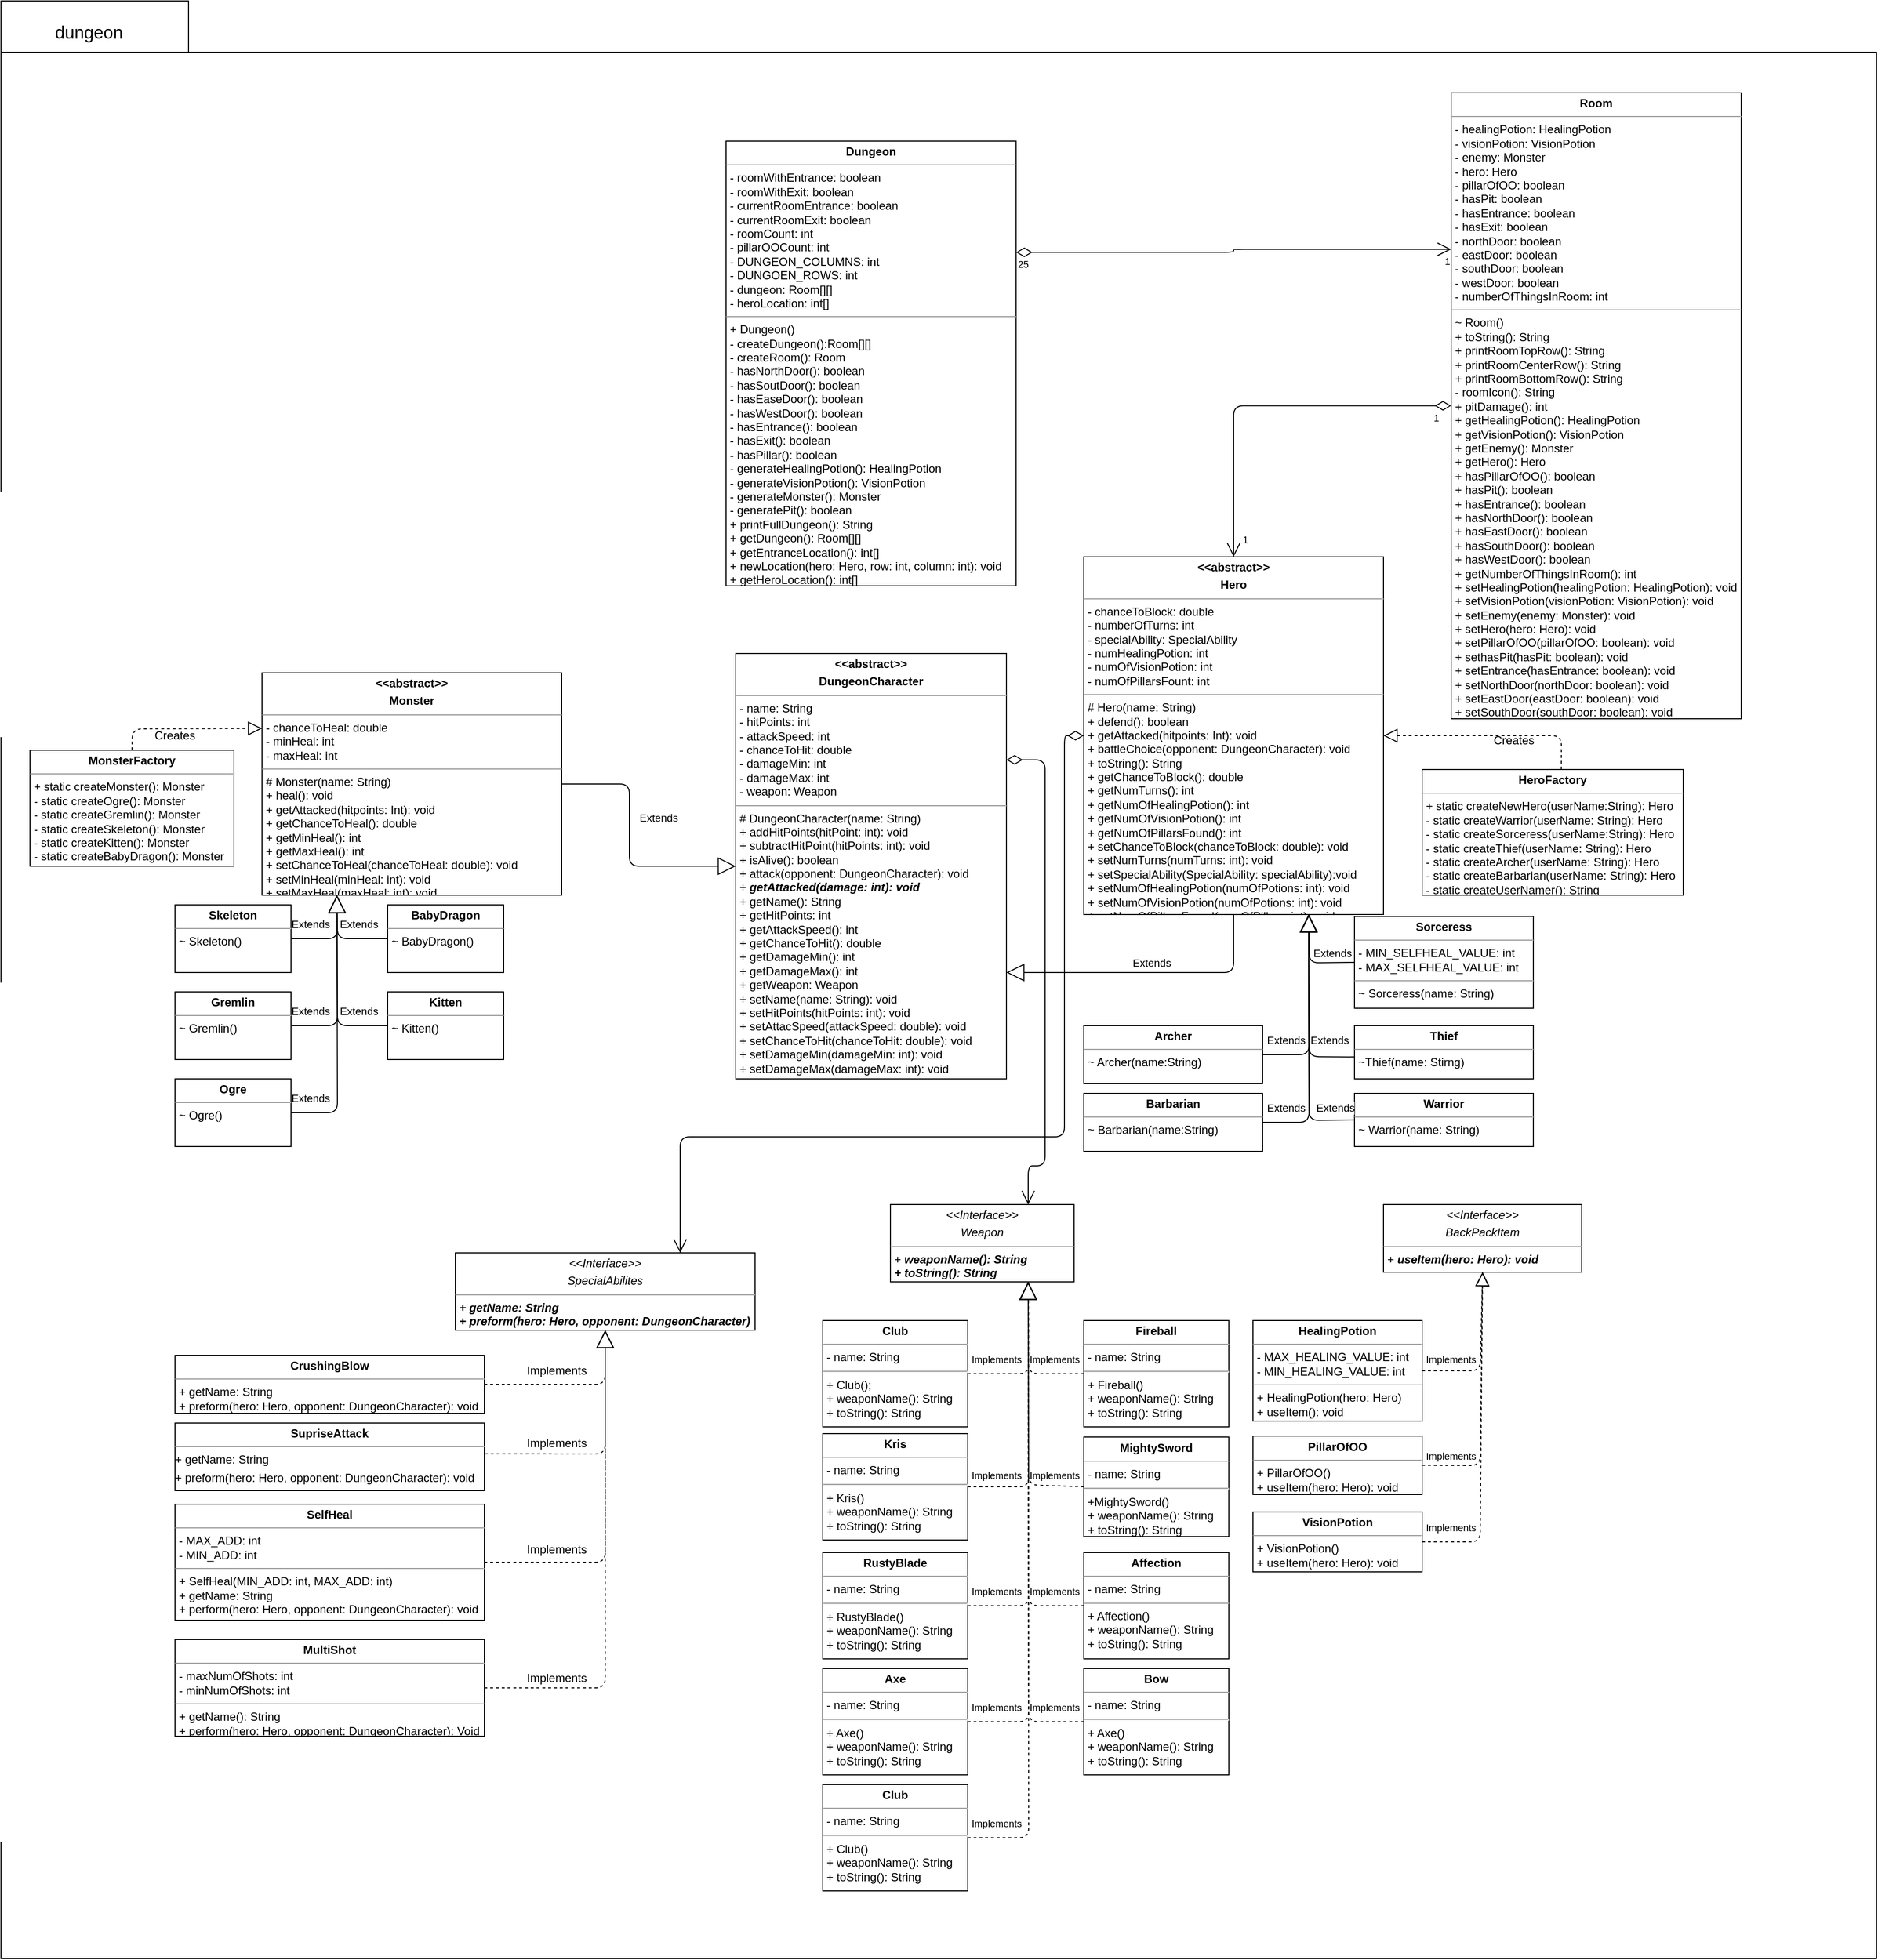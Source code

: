 <mxfile version="13.0.3" type="device"><diagram id="IAG4AaAyW2s66A7S8sgW" name="Page-1"><mxGraphModel dx="3467" dy="3072" grid="1" gridSize="10" guides="1" tooltips="1" connect="1" arrows="1" fold="1" page="1" pageScale="1" pageWidth="1100" pageHeight="850" math="0" shadow="0"><root><mxCell id="0"/><mxCell id="1" parent="0"/><mxCell id="cUSH49qgp5-pCUGkk3Wh-3" value="" style="shape=folder;fontStyle=1;spacingTop=10;tabWidth=187;tabHeight=53;tabPosition=left;html=1;" parent="1" vertex="1"><mxGeometry x="-410" y="-665" width="1940" height="2025" as="geometry"/></mxCell><mxCell id="PIc8OaG-9r2EX1-r20yB-1" value="&lt;p style=&quot;margin: 0px ; margin-top: 4px ; text-align: center&quot;&gt;&lt;b&gt;MonsterFactory&lt;br&gt;&lt;/b&gt;&lt;/p&gt;&lt;hr size=&quot;1&quot;&gt;&lt;p style=&quot;margin: 0px ; margin-left: 4px&quot;&gt;+ static createMonster(): Monster&lt;/p&gt;&lt;p style=&quot;margin: 0px ; margin-left: 4px&quot;&gt;- static createOgre(): Monster&lt;/p&gt;&lt;p style=&quot;margin: 0px ; margin-left: 4px&quot;&gt;- static createGremlin(): Monster&lt;/p&gt;&lt;p style=&quot;margin: 0px ; margin-left: 4px&quot;&gt;- static createSkeleton(): Monster&lt;/p&gt;&lt;p style=&quot;margin: 0px ; margin-left: 4px&quot;&gt;- static createKitten(): Monster&lt;/p&gt;&lt;p style=&quot;margin: 0px ; margin-left: 4px&quot;&gt;- static createBabyDragon(): Monster&lt;/p&gt;" style="verticalAlign=top;align=left;overflow=fill;fontSize=12;fontFamily=Helvetica;html=1;" parent="1" vertex="1"><mxGeometry x="-380" y="110" width="211" height="120" as="geometry"/></mxCell><mxCell id="PIc8OaG-9r2EX1-r20yB-2" value="&lt;p style=&quot;margin: 0px ; margin-top: 4px ; text-align: center&quot;&gt;&lt;b&gt;HeroFactory&lt;br&gt;&lt;/b&gt;&lt;/p&gt;&lt;hr size=&quot;1&quot;&gt;&lt;p style=&quot;margin: 0px ; margin-left: 4px&quot;&gt;+ static createNewHero(userName:String): Hero&lt;/p&gt;&lt;p style=&quot;margin: 0px ; margin-left: 4px&quot;&gt;- static createWarrior(userName: String): Hero&lt;/p&gt;&lt;p style=&quot;margin: 0px ; margin-left: 4px&quot;&gt;- static createSorceress(userName:String): Hero&lt;/p&gt;&lt;p style=&quot;margin: 0px ; margin-left: 4px&quot;&gt;- static createThief(userName: String): Hero&lt;/p&gt;&lt;p style=&quot;margin: 0px ; margin-left: 4px&quot;&gt;- static createArcher(userName: String): Hero&lt;/p&gt;&lt;p style=&quot;margin: 0px ; margin-left: 4px&quot;&gt;- static createBarbarian(userName: String): Hero&lt;/p&gt;&lt;p style=&quot;margin: 0px ; margin-left: 4px&quot;&gt;- static createUserNamer(): String&lt;/p&gt;" style="verticalAlign=top;align=left;overflow=fill;fontSize=12;fontFamily=Helvetica;html=1;" parent="1" vertex="1"><mxGeometry x="1060" y="130" width="270" height="130" as="geometry"/></mxCell><mxCell id="PIc8OaG-9r2EX1-r20yB-3" value="&lt;p style=&quot;margin: 4px 0px 0px ; text-align: center&quot;&gt;&lt;b&gt;&amp;lt;&amp;lt;abstract&amp;gt;&amp;gt;&lt;/b&gt;&lt;/p&gt;&lt;p style=&quot;margin: 4px 0px 0px ; text-align: center&quot;&gt;&lt;b&gt;Hero&lt;/b&gt;&lt;/p&gt;&lt;hr size=&quot;1&quot;&gt;&lt;p style=&quot;margin: 0px 0px 0px 4px&quot;&gt;- chanceToBlock: double&lt;/p&gt;&lt;p style=&quot;margin: 0px 0px 0px 4px&quot;&gt;- numberOfTurns: int&lt;/p&gt;&lt;p style=&quot;margin: 0px 0px 0px 4px&quot;&gt;- specialAbility: SpecialAbility&lt;br&gt;&lt;/p&gt;&lt;p style=&quot;margin: 0px 0px 0px 4px&quot;&gt;- numHealingPotion: int&lt;/p&gt;&lt;p style=&quot;margin: 0px 0px 0px 4px&quot;&gt;- numOfVisionPotion: int&lt;/p&gt;&lt;p style=&quot;margin: 0px 0px 0px 4px&quot;&gt;- numOfPillarsFount: int&lt;/p&gt;&lt;hr size=&quot;1&quot;&gt;&lt;p style=&quot;margin: 0px 0px 0px 4px&quot;&gt;# Hero(name: String)&lt;/p&gt;&lt;p style=&quot;margin: 0px 0px 0px 4px&quot;&gt;+ defend(): boolean&lt;/p&gt;&lt;div&gt;&lt;p style=&quot;margin: 0px 0px 0px 4px&quot;&gt;+ getAttacked(hitpoints: Int): void&lt;/p&gt;&lt;div&gt;&lt;p style=&quot;margin: 0px 0px 0px 4px&quot;&gt;+ battleChoice(opponent: DungeonCharacter): void&lt;/p&gt;&lt;p style=&quot;margin: 0px 0px 0px 4px&quot;&gt;&lt;span&gt;+ toString(): String&lt;/span&gt;&lt;/p&gt;&lt;/div&gt;&lt;/div&gt;&lt;p style=&quot;margin: 0px 0px 0px 4px&quot;&gt;&lt;span&gt;+ getChanceToBlock(): double&lt;/span&gt;&lt;br&gt;&lt;/p&gt;&lt;p style=&quot;margin: 0px 0px 0px 4px&quot;&gt;+ getNumTurns(): int&lt;/p&gt;&lt;p style=&quot;margin: 0px 0px 0px 4px&quot;&gt;+ getNumOfHealingPotion(): int&lt;/p&gt;&lt;p style=&quot;margin: 0px 0px 0px 4px&quot;&gt;+ getNumOfVisionPotion(): int&lt;/p&gt;&lt;p style=&quot;margin: 0px 0px 0px 4px&quot;&gt;+ getNumOfPillarsFound(): int&lt;/p&gt;&lt;p style=&quot;margin: 0px 0px 0px 4px&quot;&gt;+ setChanceToBlock(chanceToBlock: double): void&lt;/p&gt;&lt;p style=&quot;margin: 0px 0px 0px 4px&quot;&gt;+ setNumTurns(numTurns: int): void&lt;/p&gt;&lt;p style=&quot;margin: 0px 0px 0px 4px&quot;&gt;&lt;span&gt;+ setSpecialAbility(SpecialAbility: specialAbility):void&lt;/span&gt;&lt;br&gt;&lt;/p&gt;&lt;p style=&quot;margin: 0px 0px 0px 4px&quot;&gt;+ setNumOfHealingPotion(numOfPotions: int): void&lt;/p&gt;&lt;p style=&quot;margin: 0px 0px 0px 4px&quot;&gt;+ setNumOfVisionPotion(numOfPotions: int): void&lt;/p&gt;&lt;p style=&quot;margin: 0px 0px 0px 4px&quot;&gt;+ setNumOfPillarsFound(numOfPillars: int): void&lt;/p&gt;" style="verticalAlign=top;align=left;overflow=fill;fontSize=12;fontFamily=Helvetica;html=1;" parent="1" vertex="1"><mxGeometry x="710" y="-90" width="310" height="370" as="geometry"/></mxCell><mxCell id="PIc8OaG-9r2EX1-r20yB-4" value="&lt;p style=&quot;margin: 4px 0px 0px ; text-align: center&quot;&gt;&lt;b&gt;&amp;lt;&amp;lt;abstract&amp;gt;&amp;gt;&lt;/b&gt;&lt;/p&gt;&lt;p style=&quot;margin: 4px 0px 0px ; text-align: center&quot;&gt;&lt;b&gt;Monster&lt;/b&gt;&lt;/p&gt;&lt;hr size=&quot;1&quot;&gt;&lt;p style=&quot;margin: 0px 0px 0px 4px&quot;&gt;- chanceToHeal: double&lt;/p&gt;&lt;p style=&quot;margin: 0px 0px 0px 4px&quot;&gt;- minHeal: int&lt;/p&gt;&lt;p style=&quot;margin: 0px 0px 0px 4px&quot;&gt;- maxHeal: int&lt;/p&gt;&lt;hr size=&quot;1&quot;&gt;&lt;p style=&quot;margin: 0px 0px 0px 4px&quot;&gt;# Monster(name: String)&lt;/p&gt;&lt;p style=&quot;margin: 0px 0px 0px 4px&quot;&gt;+ heal(): void&lt;/p&gt;&lt;p style=&quot;margin: 0px 0px 0px 4px&quot;&gt;+ getAttacked(hitpoints: Int): void&lt;br&gt;&lt;/p&gt;&lt;p style=&quot;margin: 0px 0px 0px 4px&quot;&gt;&lt;span&gt;+ getChanceToHeal(): double&lt;/span&gt;&lt;br&gt;&lt;/p&gt;&lt;p style=&quot;margin: 0px 0px 0px 4px&quot;&gt;+ getMinHeal(): int&lt;/p&gt;&lt;p style=&quot;margin: 0px 0px 0px 4px&quot;&gt;+ getMaxHeal(): int&lt;/p&gt;&lt;p style=&quot;margin: 0px 0px 0px 4px&quot;&gt;+ setChanceToHeal(chanceToHeal: double): void&lt;/p&gt;&lt;p style=&quot;margin: 0px 0px 0px 4px&quot;&gt;+ setMinHeal(minHeal: int): void&lt;/p&gt;&lt;p style=&quot;margin: 0px 0px 0px 4px&quot;&gt;+ setMaxHeal(maxHeal: int): void&lt;/p&gt;&lt;p style=&quot;margin: 0px 0px 0px 4px&quot;&gt;&lt;br&gt;&lt;/p&gt;" style="verticalAlign=top;align=left;overflow=fill;fontSize=12;fontFamily=Helvetica;html=1;" parent="1" vertex="1"><mxGeometry x="-140" y="30" width="310" height="230" as="geometry"/></mxCell><mxCell id="PIc8OaG-9r2EX1-r20yB-6" value="" style="endArrow=block;dashed=1;endFill=0;endSize=12;html=1;exitX=0.533;exitY=0;exitDx=0;exitDy=0;exitPerimeter=0;entryX=1;entryY=0.5;entryDx=0;entryDy=0;" parent="1" source="PIc8OaG-9r2EX1-r20yB-2" edge="1" target="PIc8OaG-9r2EX1-r20yB-3"><mxGeometry width="160" relative="1" as="geometry"><mxPoint x="630" y="245" as="sourcePoint"/><mxPoint x="838" y="250" as="targetPoint"/><Array as="points"><mxPoint x="1204" y="95"/></Array></mxGeometry></mxCell><mxCell id="PIc8OaG-9r2EX1-r20yB-7" value="Creates" style="text;html=1;strokeColor=none;fillColor=none;align=center;verticalAlign=middle;whiteSpace=wrap;rounded=0;" parent="1" vertex="1"><mxGeometry x="-250" y="85" width="40" height="20" as="geometry"/></mxCell><mxCell id="PIc8OaG-9r2EX1-r20yB-8" value="Creates" style="text;html=1;strokeColor=none;fillColor=none;align=center;verticalAlign=middle;whiteSpace=wrap;rounded=0;" parent="1" vertex="1"><mxGeometry x="1135" y="90" width="40" height="20" as="geometry"/></mxCell><mxCell id="PIc8OaG-9r2EX1-r20yB-10" value="&lt;p style=&quot;margin: 0px ; margin-top: 4px ; text-align: center&quot;&gt;&lt;b&gt;&amp;lt;&amp;lt;abstract&amp;gt;&amp;gt;&lt;/b&gt;&lt;/p&gt;&lt;p style=&quot;margin: 0px ; margin-top: 4px ; text-align: center&quot;&gt;&lt;b&gt;DungeonCharacter&lt;/b&gt;&lt;/p&gt;&lt;hr size=&quot;1&quot;&gt;&lt;p style=&quot;margin: 0px ; margin-left: 4px&quot;&gt;- name: String&lt;/p&gt;&lt;p style=&quot;margin: 0px ; margin-left: 4px&quot;&gt;- hitPoints: int&lt;/p&gt;&lt;p style=&quot;margin: 0px ; margin-left: 4px&quot;&gt;- attackSpeed: int&lt;/p&gt;&lt;p style=&quot;margin: 0px ; margin-left: 4px&quot;&gt;- chanceToHit: double&lt;/p&gt;&lt;p style=&quot;margin: 0px ; margin-left: 4px&quot;&gt;- damageMin: int&lt;/p&gt;&lt;p style=&quot;margin: 0px ; margin-left: 4px&quot;&gt;- damageMax: int&lt;/p&gt;&lt;p style=&quot;margin: 0px ; margin-left: 4px&quot;&gt;- weapon: Weapon&lt;/p&gt;&lt;hr size=&quot;1&quot;&gt;&lt;p style=&quot;margin: 0px ; margin-left: 4px&quot;&gt;# DungeonCharacter(name: String)&lt;/p&gt;&lt;p style=&quot;margin: 0px ; margin-left: 4px&quot;&gt;+ addHitPoints(hitPoint: int): void&lt;/p&gt;&lt;p style=&quot;margin: 0px ; margin-left: 4px&quot;&gt;+ subtractHitPoint(hitPoints: int): void&lt;/p&gt;&lt;p style=&quot;margin: 0px ; margin-left: 4px&quot;&gt;+ isAlive(): boolean&lt;/p&gt;&lt;p style=&quot;margin: 0px ; margin-left: 4px&quot;&gt;+ attack(opponent: DungeonCharacter): void&lt;/p&gt;&lt;p style=&quot;margin: 0px ; margin-left: 4px&quot;&gt;+ &lt;b&gt;&lt;i&gt;getAttacked(damage: int): void&lt;/i&gt;&lt;/b&gt;&lt;/p&gt;&lt;p style=&quot;margin: 0px ; margin-left: 4px&quot;&gt;+ getName(): String&lt;/p&gt;&lt;p style=&quot;margin: 0px ; margin-left: 4px&quot;&gt;+ getHitPoints: int&lt;/p&gt;&lt;p style=&quot;margin: 0px ; margin-left: 4px&quot;&gt;+ getAttackSpeed(): int&lt;/p&gt;&lt;p style=&quot;margin: 0px ; margin-left: 4px&quot;&gt;+ getChanceToHit(): double&lt;/p&gt;&lt;p style=&quot;margin: 0px ; margin-left: 4px&quot;&gt;+ getDamageMin(): int&lt;/p&gt;&lt;p style=&quot;margin: 0px ; margin-left: 4px&quot;&gt;+ getDamageMax(): int&lt;/p&gt;&lt;p style=&quot;margin: 0px ; margin-left: 4px&quot;&gt;+ getWeapon: Weapon&lt;/p&gt;&lt;p style=&quot;margin: 0px ; margin-left: 4px&quot;&gt;+ setName(name: String): void&lt;/p&gt;&lt;p style=&quot;margin: 0px ; margin-left: 4px&quot;&gt;+ setHitPoints(hitPoints: int): void&lt;/p&gt;&lt;p style=&quot;margin: 0px ; margin-left: 4px&quot;&gt;+ setAttacSpeed(attackSpeed: double): void&lt;/p&gt;&lt;p style=&quot;margin: 0px ; margin-left: 4px&quot;&gt;+ setChanceToHit(chanceToHit: double): void&lt;/p&gt;&lt;p style=&quot;margin: 0px ; margin-left: 4px&quot;&gt;+ setDamageMin(damageMin: int): void&lt;/p&gt;&lt;p style=&quot;margin: 0px ; margin-left: 4px&quot;&gt;+ setDamageMax(damageMax: int): void&lt;/p&gt;&lt;p style=&quot;margin: 0px ; margin-left: 4px&quot;&gt;+ setWeapon(weapon: Weapon): void&lt;/p&gt;&lt;p style=&quot;margin: 0px ; margin-left: 4px&quot;&gt;+ getAttacked(hitpoints: Int): abstract&lt;br&gt;&lt;/p&gt;" style="verticalAlign=top;align=left;overflow=fill;fontSize=12;fontFamily=Helvetica;html=1;" parent="1" vertex="1"><mxGeometry x="350" y="10" width="280" height="440" as="geometry"/></mxCell><mxCell id="PIc8OaG-9r2EX1-r20yB-11" value="" style="endArrow=block;dashed=1;endFill=0;endSize=12;html=1;entryX=0;entryY=0.25;entryDx=0;entryDy=0;exitX=0.5;exitY=0;exitDx=0;exitDy=0;" parent="1" target="PIc8OaG-9r2EX1-r20yB-4" edge="1" source="PIc8OaG-9r2EX1-r20yB-1"><mxGeometry width="160" relative="1" as="geometry"><mxPoint x="120" y="520" as="sourcePoint"/><mxPoint x="37.5" y="250" as="targetPoint"/><Array as="points"><mxPoint x="-274" y="88"/></Array></mxGeometry></mxCell><mxCell id="PIc8OaG-9r2EX1-r20yB-13" value="Extends" style="endArrow=block;endSize=16;endFill=0;html=1;entryX=0;entryY=0.5;entryDx=0;entryDy=0;exitX=1;exitY=0.5;exitDx=0;exitDy=0;" parent="1" source="PIc8OaG-9r2EX1-r20yB-4" target="PIc8OaG-9r2EX1-r20yB-10" edge="1"><mxGeometry x="-0.207" y="30" width="160" relative="1" as="geometry"><mxPoint x="-140" y="400" as="sourcePoint"/><mxPoint x="200" y="340" as="targetPoint"/><Array as="points"><mxPoint x="240" y="145"/><mxPoint x="240" y="180"/><mxPoint x="240" y="230"/></Array><mxPoint as="offset"/></mxGeometry></mxCell><mxCell id="PIc8OaG-9r2EX1-r20yB-14" value="Extends" style="endArrow=block;endSize=16;endFill=0;html=1;entryX=1;entryY=0.75;entryDx=0;entryDy=0;exitX=0.5;exitY=1;exitDx=0;exitDy=0;" parent="1" source="PIc8OaG-9r2EX1-r20yB-3" target="PIc8OaG-9r2EX1-r20yB-10" edge="1"><mxGeometry x="-0.017" y="-10" width="160" relative="1" as="geometry"><mxPoint x="865" y="285" as="sourcePoint"/><mxPoint x="695" y="305" as="targetPoint"/><Array as="points"><mxPoint x="865" y="340"/></Array><mxPoint as="offset"/></mxGeometry></mxCell><mxCell id="PIc8OaG-9r2EX1-r20yB-15" value="&lt;p style=&quot;margin: 0px ; margin-top: 4px ; text-align: center&quot;&gt;&lt;b&gt;Sorceress&lt;/b&gt;&lt;/p&gt;&lt;hr size=&quot;1&quot;&gt;&lt;p style=&quot;margin: 0px ; margin-left: 4px&quot;&gt;- MIN_SELFHEAL_VALUE: int&lt;/p&gt;&lt;p style=&quot;margin: 0px ; margin-left: 4px&quot;&gt;- MAX_SELFHEAL_VALUE: int&lt;/p&gt;&lt;hr size=&quot;1&quot;&gt;&lt;p style=&quot;margin: 0px ; margin-left: 4px&quot;&gt;~ Sorceress(name: String)&lt;/p&gt;&lt;p style=&quot;margin: 0px ; margin-left: 4px&quot;&gt;&lt;br&gt;&lt;/p&gt;" style="verticalAlign=top;align=left;overflow=fill;fontSize=12;fontFamily=Helvetica;html=1;" parent="1" vertex="1"><mxGeometry x="990" y="282" width="185" height="95" as="geometry"/></mxCell><mxCell id="PIc8OaG-9r2EX1-r20yB-16" value="&lt;p style=&quot;margin: 0px ; margin-top: 4px ; text-align: center&quot;&gt;&lt;b&gt;Warrior&lt;/b&gt;&lt;/p&gt;&lt;hr size=&quot;1&quot;&gt;&lt;p style=&quot;margin: 0px ; margin-left: 4px&quot;&gt;~ Warrior(name: String)&lt;/p&gt;" style="verticalAlign=top;align=left;overflow=fill;fontSize=12;fontFamily=Helvetica;html=1;" parent="1" vertex="1"><mxGeometry x="990" y="465" width="185" height="55" as="geometry"/></mxCell><mxCell id="PIc8OaG-9r2EX1-r20yB-17" value="&lt;p style=&quot;margin: 0px ; margin-top: 4px ; text-align: center&quot;&gt;&lt;b&gt;Thief&lt;br&gt;&lt;/b&gt;&lt;/p&gt;&lt;hr size=&quot;1&quot;&gt;&lt;p style=&quot;margin: 0px ; margin-left: 4px&quot;&gt;~Thief(name: Stirng)&lt;/p&gt;&lt;p style=&quot;margin: 0px ; margin-left: 4px&quot;&gt;&lt;br&gt;&lt;/p&gt;" style="verticalAlign=top;align=left;overflow=fill;fontSize=12;fontFamily=Helvetica;html=1;" parent="1" vertex="1"><mxGeometry x="990" y="395" width="185" height="55" as="geometry"/></mxCell><mxCell id="PIc8OaG-9r2EX1-r20yB-18" value="Extends" style="endArrow=block;endSize=16;endFill=0;html=1;entryX=0.75;entryY=1;entryDx=0;entryDy=0;exitX=0;exitY=0.5;exitDx=0;exitDy=0;" parent="1" source="PIc8OaG-9r2EX1-r20yB-16" target="PIc8OaG-9r2EX1-r20yB-3" edge="1"><mxGeometry x="-0.847" y="-13" width="160" relative="1" as="geometry"><mxPoint x="948" y="595" as="sourcePoint"/><mxPoint x="915" y="365" as="targetPoint"/><Array as="points"><mxPoint x="943" y="493"/></Array><mxPoint as="offset"/></mxGeometry></mxCell><mxCell id="PIc8OaG-9r2EX1-r20yB-19" value="Extends" style="endArrow=block;endSize=16;endFill=0;html=1;exitX=0.003;exitY=0.588;exitDx=0;exitDy=0;exitPerimeter=0;entryX=0.75;entryY=1;entryDx=0;entryDy=0;" parent="1" source="PIc8OaG-9r2EX1-r20yB-17" target="PIc8OaG-9r2EX1-r20yB-3" edge="1"><mxGeometry x="-0.721" y="-17" width="160" relative="1" as="geometry"><mxPoint x="912.5" y="620" as="sourcePoint"/><mxPoint x="945" y="195" as="targetPoint"/><Array as="points"><mxPoint x="943" y="427"/></Array><mxPoint as="offset"/></mxGeometry></mxCell><mxCell id="PIc8OaG-9r2EX1-r20yB-20" value="Extends" style="endArrow=block;endSize=16;endFill=0;html=1;exitX=0;exitY=0.5;exitDx=0;exitDy=0;" parent="1" source="PIc8OaG-9r2EX1-r20yB-15" edge="1"><mxGeometry x="-0.529" y="-10" width="160" relative="1" as="geometry"><mxPoint x="995" y="610" as="sourcePoint"/><mxPoint x="943" y="280" as="targetPoint"/><Array as="points"><mxPoint x="943" y="330"/></Array><mxPoint as="offset"/></mxGeometry></mxCell><mxCell id="PIc8OaG-9r2EX1-r20yB-21" value="&lt;p style=&quot;margin: 0px ; margin-top: 4px ; text-align: center&quot;&gt;&lt;b&gt;Ogre&lt;/b&gt;&lt;/p&gt;&lt;hr size=&quot;1&quot;&gt;&lt;p style=&quot;margin: 0px ; margin-left: 4px&quot;&gt;~ Ogre()&lt;/p&gt;" style="verticalAlign=top;align=left;overflow=fill;fontSize=12;fontFamily=Helvetica;html=1;" parent="1" vertex="1"><mxGeometry x="-230" y="450" width="120" height="70" as="geometry"/></mxCell><mxCell id="PIc8OaG-9r2EX1-r20yB-22" value="&lt;p style=&quot;margin: 0px ; margin-top: 4px ; text-align: center&quot;&gt;&lt;b&gt;Gremlin&lt;br&gt;&lt;/b&gt;&lt;/p&gt;&lt;hr size=&quot;1&quot;&gt;&lt;p style=&quot;margin: 0px ; margin-left: 4px&quot;&gt;~ Gremlin()&lt;/p&gt;&lt;p style=&quot;margin: 0px ; margin-left: 4px&quot;&gt;&lt;br&gt;&lt;/p&gt;" style="verticalAlign=top;align=left;overflow=fill;fontSize=12;fontFamily=Helvetica;html=1;" parent="1" vertex="1"><mxGeometry x="-230" y="360" width="120" height="70" as="geometry"/></mxCell><mxCell id="PIc8OaG-9r2EX1-r20yB-23" value="&lt;p style=&quot;margin: 0px ; margin-top: 4px ; text-align: center&quot;&gt;&lt;b&gt;Skeleton&lt;br&gt;&lt;/b&gt;&lt;/p&gt;&lt;hr size=&quot;1&quot;&gt;&lt;p style=&quot;margin: 0px ; margin-left: 4px&quot;&gt;~ Skeleton()&lt;/p&gt;&lt;p style=&quot;margin: 0px ; margin-left: 4px&quot;&gt;&lt;br&gt;&lt;/p&gt;" style="verticalAlign=top;align=left;overflow=fill;fontSize=12;fontFamily=Helvetica;html=1;" parent="1" vertex="1"><mxGeometry x="-230" y="270" width="120" height="70" as="geometry"/></mxCell><mxCell id="PIc8OaG-9r2EX1-r20yB-24" value="Extends" style="endArrow=block;endSize=16;endFill=0;html=1;entryX=0.25;entryY=1;entryDx=0;entryDy=0;exitX=1;exitY=0.5;exitDx=0;exitDy=0;" parent="1" source="PIc8OaG-9r2EX1-r20yB-23" target="PIc8OaG-9r2EX1-r20yB-4" edge="1"><mxGeometry x="0.361" y="28" width="160" relative="1" as="geometry"><mxPoint x="-62" y="340" as="sourcePoint"/><mxPoint x="-20" y="640" as="targetPoint"/><Array as="points"><mxPoint x="-62" y="305"/></Array><mxPoint as="offset"/></mxGeometry></mxCell><mxCell id="PIc8OaG-9r2EX1-r20yB-25" value="Extends" style="endArrow=block;endSize=16;endFill=0;html=1;entryX=0.25;entryY=1;entryDx=0;entryDy=0;exitX=1;exitY=0.5;exitDx=0;exitDy=0;" parent="1" source="PIc8OaG-9r2EX1-r20yB-22" target="PIc8OaG-9r2EX1-r20yB-4" edge="1"><mxGeometry x="-0.781" y="15" width="160" relative="1" as="geometry"><mxPoint x="-90" y="315" as="sourcePoint"/><mxPoint x="-52.5" y="260" as="targetPoint"/><Array as="points"><mxPoint x="-62" y="395"/></Array><mxPoint as="offset"/></mxGeometry></mxCell><mxCell id="PIc8OaG-9r2EX1-r20yB-26" value="Extends" style="endArrow=block;endSize=16;endFill=0;html=1;entryX=0.25;entryY=1;entryDx=0;entryDy=0;exitX=1;exitY=0.5;exitDx=0;exitDy=0;" parent="1" source="PIc8OaG-9r2EX1-r20yB-21" target="PIc8OaG-9r2EX1-r20yB-4" edge="1"><mxGeometry x="-0.854" y="15" width="160" relative="1" as="geometry"><mxPoint x="-80" y="325" as="sourcePoint"/><mxPoint x="-42.5" y="270" as="targetPoint"/><Array as="points"><mxPoint x="-62" y="485"/></Array><mxPoint as="offset"/></mxGeometry></mxCell><mxCell id="PIc8OaG-9r2EX1-r20yB-30" value="&lt;p style=&quot;margin: 0px ; margin-top: 4px ; text-align: center&quot;&gt;&lt;i&gt;&amp;lt;&amp;lt;Interface&amp;gt;&amp;gt;&lt;/i&gt;&lt;/p&gt;&lt;p style=&quot;margin: 0px ; margin-top: 4px ; text-align: center&quot;&gt;&lt;i&gt;Weapon&lt;/i&gt;&lt;/p&gt;&lt;hr size=&quot;1&quot;&gt;&lt;p style=&quot;margin: 0px ; margin-left: 4px&quot;&gt;+&amp;nbsp;&lt;b&gt;&lt;i&gt;weaponName(): String&lt;/i&gt;&lt;/b&gt;&lt;/p&gt;&lt;p style=&quot;margin: 0px ; margin-left: 4px&quot;&gt;&lt;b&gt;&lt;i&gt;+ toString(): String&lt;/i&gt;&lt;/b&gt;&lt;/p&gt;" style="verticalAlign=top;align=left;overflow=fill;fontSize=12;fontFamily=Helvetica;html=1;" parent="1" vertex="1"><mxGeometry x="510" y="580" width="190" height="80" as="geometry"/></mxCell><mxCell id="PIc8OaG-9r2EX1-r20yB-31" value="&lt;p style=&quot;margin: 0px ; margin-top: 4px ; text-align: center&quot;&gt;&lt;span&gt;&lt;b&gt;Club&lt;/b&gt;&lt;/span&gt;&lt;br&gt;&lt;/p&gt;&lt;hr size=&quot;1&quot;&gt;&lt;p style=&quot;margin: 0px ; margin-left: 4px&quot;&gt;- name: String&lt;/p&gt;&lt;hr&gt;&lt;p style=&quot;margin: 0px ; margin-left: 4px&quot;&gt;+ Club();&lt;/p&gt;&lt;p style=&quot;margin: 0px ; margin-left: 4px&quot;&gt;+ weaponName(): String&lt;/p&gt;&lt;p style=&quot;margin: 0px ; margin-left: 4px&quot;&gt;+ toString(): String&lt;/p&gt;" style="verticalAlign=top;align=left;overflow=fill;fontSize=12;fontFamily=Helvetica;html=1;" parent="1" vertex="1"><mxGeometry x="440" y="700" width="150" height="110" as="geometry"/></mxCell><mxCell id="PIc8OaG-9r2EX1-r20yB-32" value="&lt;p style=&quot;margin: 0px ; margin-top: 4px ; text-align: center&quot;&gt;&lt;b&gt;Kris&lt;/b&gt;&lt;/p&gt;&lt;hr size=&quot;1&quot;&gt;&lt;p style=&quot;margin: 0px 0px 0px 4px&quot;&gt;- name: String&lt;/p&gt;&lt;hr&gt;&lt;p style=&quot;margin: 0px 0px 0px 4px&quot;&gt;+ Kris()&lt;/p&gt;&lt;p style=&quot;margin: 0px 0px 0px 4px&quot;&gt;+ weaponName(): String&lt;/p&gt;&lt;p style=&quot;margin: 0px 0px 0px 4px&quot;&gt;+ toString(): String&lt;/p&gt;" style="verticalAlign=top;align=left;overflow=fill;fontSize=12;fontFamily=Helvetica;html=1;" parent="1" vertex="1"><mxGeometry x="440" y="817" width="150" height="110" as="geometry"/></mxCell><mxCell id="PIc8OaG-9r2EX1-r20yB-33" value="&lt;p style=&quot;margin: 0px ; margin-top: 4px ; text-align: center&quot;&gt;&lt;span&gt;&lt;b&gt;RustyBlade&lt;/b&gt;&lt;/span&gt;&lt;br&gt;&lt;/p&gt;&lt;hr size=&quot;1&quot;&gt;&lt;p style=&quot;margin: 0px 0px 0px 4px&quot;&gt;- name: String&lt;/p&gt;&lt;hr&gt;&lt;p style=&quot;margin: 0px 0px 0px 4px&quot;&gt;+ RustyBlade()&lt;/p&gt;&lt;p style=&quot;margin: 0px 0px 0px 4px&quot;&gt;+ weaponName(): String&lt;/p&gt;&lt;p style=&quot;margin: 0px 0px 0px 4px&quot;&gt;+ toString(): String&lt;/p&gt;" style="verticalAlign=top;align=left;overflow=fill;fontSize=12;fontFamily=Helvetica;html=1;" parent="1" vertex="1"><mxGeometry x="440" y="940" width="150" height="110" as="geometry"/></mxCell><mxCell id="PIc8OaG-9r2EX1-r20yB-34" value="&lt;p style=&quot;margin: 0px ; margin-top: 4px ; text-align: center&quot;&gt;&lt;span&gt;&lt;b&gt;MightySword&lt;/b&gt;&lt;/span&gt;&lt;br&gt;&lt;/p&gt;&lt;hr size=&quot;1&quot;&gt;&lt;p style=&quot;margin: 0px 0px 0px 4px&quot;&gt;- name: String&lt;/p&gt;&lt;hr&gt;&lt;p style=&quot;margin: 0px 0px 0px 4px&quot;&gt;+MightySword()&lt;/p&gt;&lt;p style=&quot;margin: 0px 0px 0px 4px&quot;&gt;+ weaponName(): String&lt;/p&gt;&lt;p style=&quot;margin: 0px 0px 0px 4px&quot;&gt;+ toString(): String&lt;/p&gt;" style="verticalAlign=top;align=left;overflow=fill;fontSize=12;fontFamily=Helvetica;html=1;" parent="1" vertex="1"><mxGeometry x="710" y="820.5" width="150" height="103" as="geometry"/></mxCell><mxCell id="PIc8OaG-9r2EX1-r20yB-35" value="Extends" style="endArrow=block;endSize=16;endFill=0;html=1;entryX=0.75;entryY=1;entryDx=0;entryDy=0;exitX=1;exitY=0.5;exitDx=0;exitDy=0;fontColor=none;noLabel=1;dashed=1;" parent="1" source="PIc8OaG-9r2EX1-r20yB-31" target="PIc8OaG-9r2EX1-r20yB-30" edge="1"><mxGeometry x="0.556" y="33" width="160" relative="1" as="geometry"><mxPoint x="630" y="880" as="sourcePoint"/><mxPoint x="790" y="880" as="targetPoint"/><Array as="points"><mxPoint x="653" y="755"/></Array><mxPoint as="offset"/></mxGeometry></mxCell><mxCell id="PIc8OaG-9r2EX1-r20yB-36" value="Extends" style="endArrow=block;endSize=16;endFill=0;html=1;entryX=0.75;entryY=1;entryDx=0;entryDy=0;fontColor=none;noLabel=1;dashed=1;exitX=1;exitY=0.5;exitDx=0;exitDy=0;" parent="1" source="PIc8OaG-9r2EX1-r20yB-32" target="PIc8OaG-9r2EX1-r20yB-30" edge="1"><mxGeometry x="-0.53" y="5" width="160" relative="1" as="geometry"><mxPoint x="600" y="872" as="sourcePoint"/><mxPoint x="662.5" y="750" as="targetPoint"/><Array as="points"><mxPoint x="653" y="872"/></Array><mxPoint as="offset"/></mxGeometry></mxCell><mxCell id="PIc8OaG-9r2EX1-r20yB-37" value="Extends" style="endArrow=block;endSize=16;endFill=0;html=1;entryX=0.75;entryY=1;entryDx=0;entryDy=0;exitX=1;exitY=0.5;exitDx=0;exitDy=0;fontColor=none;noLabel=1;dashed=1;" parent="1" source="PIc8OaG-9r2EX1-r20yB-33" target="PIc8OaG-9r2EX1-r20yB-30" edge="1"><mxGeometry x="-0.426" width="160" relative="1" as="geometry"><mxPoint x="610" y="855" as="sourcePoint"/><mxPoint x="662.5" y="820" as="targetPoint"/><Array as="points"><mxPoint x="653" y="995"/></Array><mxPoint as="offset"/></mxGeometry></mxCell><mxCell id="PIc8OaG-9r2EX1-r20yB-38" value="Extends" style="endArrow=block;endSize=16;endFill=0;html=1;entryX=0.75;entryY=1;entryDx=0;entryDy=0;exitX=0;exitY=0.5;exitDx=0;exitDy=0;fontColor=none;noLabel=1;dashed=1;" parent="1" source="PIc8OaG-9r2EX1-r20yB-34" target="PIc8OaG-9r2EX1-r20yB-30" edge="1"><mxGeometry x="-0.479" y="-1" width="160" relative="1" as="geometry"><mxPoint x="610" y="915" as="sourcePoint"/><mxPoint x="662.5" y="880" as="targetPoint"/><Array as="points"><mxPoint x="653" y="870"/></Array><mxPoint as="offset"/></mxGeometry></mxCell><mxCell id="BW8JbB81UzphLwk5t-7S-1" value="&lt;p style=&quot;margin: 4px 0px 0px ; text-align: center&quot;&gt;&lt;i&gt;&amp;lt;&amp;lt;Interface&amp;gt;&amp;gt;&lt;/i&gt;&lt;/p&gt;&lt;p style=&quot;margin: 4px 0px 0px ; text-align: center&quot;&gt;&lt;i&gt;SpecialAbilites&lt;/i&gt;&lt;/p&gt;&lt;hr size=&quot;1&quot;&gt;&lt;p style=&quot;margin: 0px 0px 0px 4px&quot;&gt;&lt;b&gt;&lt;i&gt;&lt;span&gt;+ getName: String&lt;/span&gt;&lt;br&gt;&lt;/i&gt;&lt;/b&gt;&lt;/p&gt;&lt;p style=&quot;margin: 0px 0px 0px 4px&quot;&gt;&lt;b&gt;&lt;i&gt;+&amp;nbsp;preform(&lt;span class=&quot;s1&quot;&gt;hero: Hero&lt;/span&gt;,&amp;nbsp;&lt;span class=&quot;s1&quot;&gt;opponent: DungeonCharacter)&lt;/span&gt;&lt;/i&gt;&lt;/b&gt;&lt;/p&gt;" style="verticalAlign=top;align=left;overflow=fill;fontSize=12;fontFamily=Helvetica;html=1;" parent="1" vertex="1"><mxGeometry x="60" y="630" width="310" height="80" as="geometry"/></mxCell><mxCell id="BW8JbB81UzphLwk5t-7S-2" value="&lt;p style=&quot;margin: 4px 0px 0px ; text-align: center&quot;&gt;&lt;span&gt;&lt;b&gt;CrushingBlow&lt;/b&gt;&lt;/span&gt;&lt;br&gt;&lt;/p&gt;&lt;hr size=&quot;1&quot;&gt;&lt;p style=&quot;margin: 0px 0px 0px 4px&quot;&gt;+ getName: String&lt;/p&gt;&lt;p style=&quot;margin: 0px 0px 0px 4px&quot;&gt;+&amp;nbsp;&lt;span&gt;preform(&lt;/span&gt;&lt;span class=&quot;s1&quot;&gt;hero: Hero&lt;/span&gt;&lt;span&gt;,&amp;nbsp;&lt;/span&gt;&lt;span class=&quot;s1&quot;&gt;opponent: DungeonCharacter): void&lt;/span&gt;&lt;/p&gt;" style="verticalAlign=top;align=left;overflow=fill;fontSize=12;fontFamily=Helvetica;html=1;" parent="1" vertex="1"><mxGeometry x="-230" y="736" width="320" height="60" as="geometry"/></mxCell><mxCell id="BW8JbB81UzphLwk5t-7S-3" value="&lt;p style=&quot;margin: 4px 0px 0px ; text-align: center&quot;&gt;&lt;b&gt;SupriseAttack&lt;/b&gt;&lt;/p&gt;&lt;hr size=&quot;1&quot;&gt;&lt;p style=&quot;margin: 4px 0px 0px&quot;&gt;&lt;span&gt;+ getName: String&lt;/span&gt;&lt;/p&gt;&lt;p style=&quot;margin: 4px 0px 0px&quot;&gt;&lt;span&gt;+&amp;nbsp;preform(&lt;/span&gt;&lt;span class=&quot;s1&quot;&gt;hero: Hero&lt;/span&gt;&lt;span&gt;,&amp;nbsp;&lt;/span&gt;&lt;span class=&quot;s1&quot;&gt;opponent: DungeonCharacter): void&lt;/span&gt;&lt;/p&gt;" style="verticalAlign=top;align=left;overflow=fill;fontSize=12;fontFamily=Helvetica;html=1;" parent="1" vertex="1"><mxGeometry x="-230" y="806" width="320" height="70" as="geometry"/></mxCell><mxCell id="BW8JbB81UzphLwk5t-7S-19" value="Extends" style="endArrow=block;endSize=16;endFill=0;html=1;entryX=0.5;entryY=1;entryDx=0;entryDy=0;exitX=1;exitY=0.5;exitDx=0;exitDy=0;dashed=1;noLabel=1;fontColor=none;" parent="1" source="BW8JbB81UzphLwk5t-7S-2" edge="1" target="BW8JbB81UzphLwk5t-7S-1"><mxGeometry x="0.755" y="43" width="160" relative="1" as="geometry"><mxPoint x="160" y="750" as="sourcePoint"/><mxPoint x="212.5" y="715" as="targetPoint"/><Array as="points"><mxPoint x="215" y="766"/></Array><mxPoint as="offset"/></mxGeometry></mxCell><mxCell id="BW8JbB81UzphLwk5t-7S-20" value="Extends" style="endArrow=block;endSize=16;endFill=0;html=1;exitX=1.002;exitY=0.455;exitDx=0;exitDy=0;exitPerimeter=0;dashed=1;noLabel=1;fontColor=none;entryX=0.5;entryY=1;entryDx=0;entryDy=0;" parent="1" source="BW8JbB81UzphLwk5t-7S-3" edge="1" target="BW8JbB81UzphLwk5t-7S-1"><mxGeometry x="-0.297" y="15" width="160" relative="1" as="geometry"><mxPoint x="160" y="810" as="sourcePoint"/><mxPoint x="300" y="740" as="targetPoint"/><Array as="points"><mxPoint x="215" y="838"/></Array><mxPoint as="offset"/></mxGeometry></mxCell><mxCell id="BW8JbB81UzphLwk5t-7S-21" value="Extends" style="endArrow=block;endSize=16;endFill=0;html=1;exitX=1;exitY=0.5;exitDx=0;exitDy=0;dashed=1;noLabel=1;fontColor=none;entryX=0.5;entryY=1;entryDx=0;entryDy=0;" parent="1" source="8mxMF2uXKK1CwaeKjeVv-36" edge="1" target="BW8JbB81UzphLwk5t-7S-1"><mxGeometry x="-0.504" y="8" width="160" relative="1" as="geometry"><mxPoint x="100.6" y="955.49" as="sourcePoint"/><mxPoint x="270" y="760" as="targetPoint"/><Array as="points"><mxPoint x="215" y="950"/></Array><mxPoint as="offset"/></mxGeometry></mxCell><mxCell id="fpHbu7HhxPwnFUs2znXW-2" value="&lt;p style=&quot;margin: 0px ; margin-top: 4px ; text-align: center&quot;&gt;&lt;b&gt;Fireball&lt;/b&gt;&lt;/p&gt;&lt;hr size=&quot;1&quot;&gt;&lt;p style=&quot;margin: 0px 0px 0px 4px&quot;&gt;- name: String&lt;/p&gt;&lt;hr&gt;&lt;p style=&quot;margin: 0px 0px 0px 4px&quot;&gt;+ Fireball()&lt;/p&gt;&lt;p style=&quot;margin: 0px 0px 0px 4px&quot;&gt;+ weaponName(): String&lt;/p&gt;&lt;p style=&quot;margin: 0px 0px 0px 4px&quot;&gt;+ toString(): String&lt;/p&gt;" style="verticalAlign=top;align=left;overflow=fill;fontSize=12;fontFamily=Helvetica;html=1;strokeColor=#000000;" parent="1" vertex="1"><mxGeometry x="710" y="700" width="150" height="110" as="geometry"/></mxCell><mxCell id="fpHbu7HhxPwnFUs2znXW-3" value="Extends" style="endArrow=block;endSize=16;endFill=0;html=1;entryX=0.75;entryY=1;entryDx=0;entryDy=0;exitX=0;exitY=0.5;exitDx=0;exitDy=0;fontColor=none;noLabel=1;dashed=1;" parent="1" source="fpHbu7HhxPwnFUs2znXW-2" target="PIc8OaG-9r2EX1-r20yB-30" edge="1"><mxGeometry x="0.31" y="-17" width="160" relative="1" as="geometry"><mxPoint x="610" y="755" as="sourcePoint"/><mxPoint x="662.5" y="700" as="targetPoint"/><Array as="points"><mxPoint x="653" y="755"/></Array><mxPoint as="offset"/></mxGeometry></mxCell><mxCell id="fpHbu7HhxPwnFUs2znXW-4" value="1" style="endArrow=open;html=1;endSize=12;startArrow=diamondThin;startSize=14;startFill=0;edgeStyle=orthogonalEdgeStyle;align=left;verticalAlign=bottom;entryX=0.75;entryY=0;entryDx=0;entryDy=0;exitX=1;exitY=0.25;exitDx=0;exitDy=0;noLabel=1;fontColor=none;" parent="1" source="PIc8OaG-9r2EX1-r20yB-10" target="PIc8OaG-9r2EX1-r20yB-30" edge="1"><mxGeometry x="-1" y="3" relative="1" as="geometry"><mxPoint x="660" y="200" as="sourcePoint"/><mxPoint x="630" y="575" as="targetPoint"/><Array as="points"><mxPoint x="670" y="120"/><mxPoint x="670" y="540"/><mxPoint x="653" y="540"/></Array></mxGeometry></mxCell><mxCell id="fpHbu7HhxPwnFUs2znXW-5" value="1" style="endArrow=open;html=1;endSize=12;startArrow=diamondThin;startSize=14;startFill=0;edgeStyle=orthogonalEdgeStyle;align=left;verticalAlign=bottom;noLabel=1;fontColor=none;entryX=0.75;entryY=0;entryDx=0;entryDy=0;exitX=0;exitY=0.5;exitDx=0;exitDy=0;" parent="1" source="PIc8OaG-9r2EX1-r20yB-3" target="BW8JbB81UzphLwk5t-7S-1" edge="1"><mxGeometry x="-1" y="3" relative="1" as="geometry"><mxPoint x="640" y="120" as="sourcePoint"/><mxPoint x="350" y="590" as="targetPoint"/><Array as="points"><mxPoint x="690" y="95"/><mxPoint x="690" y="510"/><mxPoint x="293" y="510"/></Array></mxGeometry></mxCell><mxCell id="cUSH49qgp5-pCUGkk3Wh-4" value="dungeon" style="text;strokeColor=none;fillColor=none;align=left;verticalAlign=top;spacingLeft=4;spacingRight=4;overflow=hidden;rotatable=0;points=[[0,0.5],[1,0.5]];portConstraint=eastwest;fontSize=18;" parent="1" vertex="1"><mxGeometry x="-360" y="-650" width="100" height="26" as="geometry"/></mxCell><mxCell id="8mxMF2uXKK1CwaeKjeVv-3" value="Implements" style="text;html=1;strokeColor=none;fillColor=none;align=center;verticalAlign=middle;whiteSpace=wrap;rounded=0;fontColor=none;" vertex="1" parent="1"><mxGeometry x="130" y="742" width="70" height="20" as="geometry"/></mxCell><mxCell id="8mxMF2uXKK1CwaeKjeVv-4" value="&lt;font style=&quot;font-size: 10px&quot;&gt;Implements&lt;/font&gt;" style="text;html=1;strokeColor=none;fillColor=none;align=center;verticalAlign=middle;whiteSpace=wrap;rounded=0;fontColor=none;" vertex="1" parent="1"><mxGeometry x="650" y="730" width="60" height="20" as="geometry"/></mxCell><mxCell id="8mxMF2uXKK1CwaeKjeVv-5" value="&lt;p style=&quot;margin: 0px ; margin-top: 4px ; text-align: center&quot;&gt;&lt;b&gt;Affection&lt;/b&gt;&lt;/p&gt;&lt;hr size=&quot;1&quot;&gt;&lt;p style=&quot;margin: 0px ; margin-left: 4px&quot;&gt;- name: String&lt;/p&gt;&lt;hr size=&quot;1&quot;&gt;&lt;p style=&quot;margin: 0px ; margin-left: 4px&quot;&gt;+ Affection()&lt;/p&gt;&lt;p style=&quot;margin: 0px ; margin-left: 4px&quot;&gt;+ weaponName(): String&lt;/p&gt;&lt;p style=&quot;margin: 0px ; margin-left: 4px&quot;&gt;+ toString(): String&lt;/p&gt;" style="verticalAlign=top;align=left;overflow=fill;fontSize=12;fontFamily=Helvetica;html=1;" vertex="1" parent="1"><mxGeometry x="710" y="940" width="150" height="110" as="geometry"/></mxCell><mxCell id="8mxMF2uXKK1CwaeKjeVv-7" value="&lt;p style=&quot;margin: 0px ; margin-top: 4px ; text-align: center&quot;&gt;&lt;b&gt;Archer&lt;/b&gt;&lt;/p&gt;&lt;hr size=&quot;1&quot;&gt;&lt;p style=&quot;margin: 0px ; margin-left: 4px&quot;&gt;&lt;/p&gt;&lt;p style=&quot;margin: 0px ; margin-left: 4px&quot;&gt;~ Archer(name:String)&lt;/p&gt;" style="verticalAlign=top;align=left;overflow=fill;fontSize=12;fontFamily=Helvetica;html=1;" vertex="1" parent="1"><mxGeometry x="710" y="395" width="185" height="60" as="geometry"/></mxCell><mxCell id="8mxMF2uXKK1CwaeKjeVv-9" value="&lt;p style=&quot;margin: 0px ; margin-top: 4px ; text-align: center&quot;&gt;&lt;span&gt;&lt;b&gt;Axe&lt;/b&gt;&lt;/span&gt;&lt;br&gt;&lt;/p&gt;&lt;hr size=&quot;1&quot;&gt;&lt;p style=&quot;margin: 0px 0px 0px 4px&quot;&gt;- name: String&lt;/p&gt;&lt;hr&gt;&lt;p style=&quot;margin: 0px 0px 0px 4px&quot;&gt;+ Axe()&lt;/p&gt;&lt;p style=&quot;margin: 0px 0px 0px 4px&quot;&gt;+ weaponName(): String&lt;/p&gt;&lt;p style=&quot;margin: 0px 0px 0px 4px&quot;&gt;+ toString(): String&lt;/p&gt;" style="verticalAlign=top;align=left;overflow=fill;fontSize=12;fontFamily=Helvetica;html=1;" vertex="1" parent="1"><mxGeometry x="440" y="1060" width="150" height="110" as="geometry"/></mxCell><mxCell id="8mxMF2uXKK1CwaeKjeVv-10" value="&lt;p style=&quot;margin: 4px 0px 0px ; text-align: center&quot;&gt;&lt;span&gt;&lt;b&gt;Bow&lt;/b&gt;&lt;/span&gt;&lt;br&gt;&lt;/p&gt;&lt;hr size=&quot;1&quot;&gt;&lt;p style=&quot;margin: 0px 0px 0px 4px&quot;&gt;- name: String&lt;/p&gt;&lt;hr&gt;&lt;p style=&quot;margin: 0px 0px 0px 4px&quot;&gt;+ Axe()&lt;/p&gt;&lt;p style=&quot;margin: 0px 0px 0px 4px&quot;&gt;+ weaponName(): String&lt;/p&gt;&lt;p style=&quot;margin: 0px 0px 0px 4px&quot;&gt;+ toString(): String&lt;/p&gt;" style="verticalAlign=top;align=left;overflow=fill;fontSize=12;fontFamily=Helvetica;html=1;" vertex="1" parent="1"><mxGeometry x="710" y="1060" width="150" height="110" as="geometry"/></mxCell><mxCell id="8mxMF2uXKK1CwaeKjeVv-11" value="Extends" style="endArrow=block;endSize=16;endFill=0;html=1;entryX=0.75;entryY=1;entryDx=0;entryDy=0;exitX=1;exitY=0.5;exitDx=0;exitDy=0;fontColor=none;noLabel=1;dashed=1;" edge="1" parent="1" source="8mxMF2uXKK1CwaeKjeVv-9" target="PIc8OaG-9r2EX1-r20yB-30"><mxGeometry x="0.556" y="33" width="160" relative="1" as="geometry"><mxPoint x="600" y="1125" as="sourcePoint"/><mxPoint x="652.5" y="1020" as="targetPoint"/><Array as="points"><mxPoint x="653" y="1115"/></Array><mxPoint as="offset"/></mxGeometry></mxCell><mxCell id="8mxMF2uXKK1CwaeKjeVv-12" value="Extends" style="endArrow=block;endSize=16;endFill=0;html=1;entryX=0.75;entryY=1;entryDx=0;entryDy=0;exitX=0;exitY=0.5;exitDx=0;exitDy=0;fontColor=none;noLabel=1;dashed=1;" edge="1" parent="1" source="8mxMF2uXKK1CwaeKjeVv-5" target="PIc8OaG-9r2EX1-r20yB-30"><mxGeometry x="0.556" y="33" width="160" relative="1" as="geometry"><mxPoint x="610" y="1185" as="sourcePoint"/><mxPoint x="662.5" y="1080" as="targetPoint"/><Array as="points"><mxPoint x="653" y="995"/></Array><mxPoint as="offset"/></mxGeometry></mxCell><mxCell id="8mxMF2uXKK1CwaeKjeVv-13" value="Extends" style="endArrow=block;endSize=16;endFill=0;html=1;exitX=0;exitY=0.5;exitDx=0;exitDy=0;fontColor=none;noLabel=1;dashed=1;entryX=0.75;entryY=1;entryDx=0;entryDy=0;" edge="1" parent="1" source="8mxMF2uXKK1CwaeKjeVv-10" target="PIc8OaG-9r2EX1-r20yB-30"><mxGeometry x="0.556" y="33" width="160" relative="1" as="geometry"><mxPoint x="630" y="785" as="sourcePoint"/><mxPoint x="650" y="650" as="targetPoint"/><Array as="points"><mxPoint x="653" y="1115"/></Array><mxPoint as="offset"/></mxGeometry></mxCell><mxCell id="8mxMF2uXKK1CwaeKjeVv-14" value="&lt;p style=&quot;margin: 0px ; margin-top: 4px ; text-align: center&quot;&gt;&lt;span&gt;&lt;b&gt;Club&lt;/b&gt;&lt;/span&gt;&lt;br&gt;&lt;/p&gt;&lt;hr size=&quot;1&quot;&gt;&lt;p style=&quot;margin: 0px 0px 0px 4px&quot;&gt;- name: String&lt;/p&gt;&lt;hr&gt;&lt;p style=&quot;margin: 0px 0px 0px 4px&quot;&gt;+ Club()&lt;/p&gt;&lt;p style=&quot;margin: 0px 0px 0px 4px&quot;&gt;+ weaponName(): String&lt;/p&gt;&lt;p style=&quot;margin: 0px 0px 0px 4px&quot;&gt;+ toString(): String&lt;/p&gt;" style="verticalAlign=top;align=left;overflow=fill;fontSize=12;fontFamily=Helvetica;html=1;" vertex="1" parent="1"><mxGeometry x="440" y="1180" width="150" height="110" as="geometry"/></mxCell><mxCell id="8mxMF2uXKK1CwaeKjeVv-15" value="Extends" style="endArrow=block;endSize=16;endFill=0;html=1;entryX=0.75;entryY=1;entryDx=0;entryDy=0;exitX=1;exitY=0.5;exitDx=0;exitDy=0;fontColor=none;noLabel=1;dashed=1;" edge="1" parent="1" source="8mxMF2uXKK1CwaeKjeVv-14" target="PIc8OaG-9r2EX1-r20yB-30"><mxGeometry x="0.556" y="33" width="160" relative="1" as="geometry"><mxPoint x="610" y="1125" as="sourcePoint"/><mxPoint x="662.5" y="660" as="targetPoint"/><Array as="points"><mxPoint x="653" y="1235"/></Array><mxPoint as="offset"/></mxGeometry></mxCell><mxCell id="8mxMF2uXKK1CwaeKjeVv-16" value="&lt;p style=&quot;margin: 0px ; margin-top: 4px ; text-align: center&quot;&gt;&lt;b&gt;BabyDragon&lt;/b&gt;&lt;/p&gt;&lt;hr size=&quot;1&quot;&gt;&lt;p style=&quot;margin: 0px ; margin-left: 4px&quot;&gt;~ BabyDragon()&lt;/p&gt;" style="verticalAlign=top;align=left;overflow=fill;fontSize=12;fontFamily=Helvetica;html=1;" vertex="1" parent="1"><mxGeometry x="-10" y="270" width="120" height="70" as="geometry"/></mxCell><mxCell id="8mxMF2uXKK1CwaeKjeVv-17" value="&lt;p style=&quot;margin: 0px ; margin-top: 4px ; text-align: center&quot;&gt;&lt;b&gt;Kitten&lt;/b&gt;&lt;/p&gt;&lt;hr size=&quot;1&quot;&gt;&lt;p style=&quot;margin: 0px ; margin-left: 4px&quot;&gt;~ Kitten()&lt;/p&gt;" style="verticalAlign=top;align=left;overflow=fill;fontSize=12;fontFamily=Helvetica;html=1;" vertex="1" parent="1"><mxGeometry x="-10" y="360" width="120" height="70" as="geometry"/></mxCell><mxCell id="8mxMF2uXKK1CwaeKjeVv-18" value="Extends" style="endArrow=block;endSize=16;endFill=0;html=1;entryX=0.25;entryY=1;entryDx=0;entryDy=0;exitX=0;exitY=0.5;exitDx=0;exitDy=0;" edge="1" parent="1" source="8mxMF2uXKK1CwaeKjeVv-16" target="PIc8OaG-9r2EX1-r20yB-4"><mxGeometry x="0.376" y="-22" width="160" relative="1" as="geometry"><mxPoint x="-90" y="495" as="sourcePoint"/><mxPoint x="-52.5" y="270" as="targetPoint"/><Array as="points"><mxPoint x="-62" y="305"/></Array><mxPoint as="offset"/></mxGeometry></mxCell><mxCell id="8mxMF2uXKK1CwaeKjeVv-19" value="Extends" style="endArrow=block;endSize=16;endFill=0;html=1;entryX=0.25;entryY=1;entryDx=0;entryDy=0;exitX=0;exitY=0.5;exitDx=0;exitDy=0;" edge="1" parent="1" source="8mxMF2uXKK1CwaeKjeVv-17" target="PIc8OaG-9r2EX1-r20yB-4"><mxGeometry x="-0.679" y="-15" width="160" relative="1" as="geometry"><mxPoint y="405" as="sourcePoint"/><mxPoint x="-52.5" y="270" as="targetPoint"/><Array as="points"><mxPoint x="-62" y="395"/></Array><mxPoint as="offset"/></mxGeometry></mxCell><mxCell id="8mxMF2uXKK1CwaeKjeVv-20" value="Extends" style="endArrow=block;endSize=16;endFill=0;html=1;entryX=0.75;entryY=1;entryDx=0;entryDy=0;exitX=1;exitY=0.5;exitDx=0;exitDy=0;" edge="1" parent="1" source="8mxMF2uXKK1CwaeKjeVv-7" target="PIc8OaG-9r2EX1-r20yB-3"><mxGeometry x="-0.754" y="15" width="160" relative="1" as="geometry"><mxPoint x="1020" y="502.5" as="sourcePoint"/><mxPoint x="952.5" y="280" as="targetPoint"/><Array as="points"><mxPoint x="943" y="425"/></Array><mxPoint as="offset"/></mxGeometry></mxCell><mxCell id="8mxMF2uXKK1CwaeKjeVv-21" value="&lt;p style=&quot;margin: 0px ; margin-top: 4px ; text-align: center&quot;&gt;&lt;i&gt;&amp;lt;&amp;lt;Interface&amp;gt;&amp;gt;&lt;/i&gt;&lt;/p&gt;&lt;p style=&quot;margin: 0px ; margin-top: 4px ; text-align: center&quot;&gt;&lt;i&gt;BackPackItem&lt;/i&gt;&lt;/p&gt;&lt;hr size=&quot;1&quot;&gt;&lt;p style=&quot;margin: 0px ; margin-left: 4px&quot;&gt;+ &lt;b&gt;&lt;i&gt;useItem(hero: Hero): void&lt;/i&gt;&lt;/b&gt;&lt;/p&gt;" style="verticalAlign=top;align=left;overflow=fill;fontSize=12;fontFamily=Helvetica;html=1;" vertex="1" parent="1"><mxGeometry x="1020" y="580" width="205" height="70" as="geometry"/></mxCell><mxCell id="8mxMF2uXKK1CwaeKjeVv-22" value="&lt;p style=&quot;margin: 0px ; margin-top: 4px ; text-align: center&quot;&gt;&lt;b&gt;Barbarian&lt;/b&gt;&lt;/p&gt;&lt;hr size=&quot;1&quot;&gt;&lt;p style=&quot;margin: 0px ; margin-left: 4px&quot;&gt;&lt;/p&gt;&lt;p style=&quot;margin: 0px ; margin-left: 4px&quot;&gt;~ Barbarian(name:String)&lt;/p&gt;" style="verticalAlign=top;align=left;overflow=fill;fontSize=12;fontFamily=Helvetica;html=1;" vertex="1" parent="1"><mxGeometry x="710" y="465" width="185" height="60" as="geometry"/></mxCell><mxCell id="8mxMF2uXKK1CwaeKjeVv-23" value="Extends" style="endArrow=block;endSize=16;endFill=0;html=1;entryX=0.75;entryY=1;entryDx=0;entryDy=0;exitX=1;exitY=0.5;exitDx=0;exitDy=0;" edge="1" parent="1" source="8mxMF2uXKK1CwaeKjeVv-22" target="PIc8OaG-9r2EX1-r20yB-3"><mxGeometry x="-0.817" y="15" width="160" relative="1" as="geometry"><mxPoint x="905" y="435" as="sourcePoint"/><mxPoint x="952.5" y="280" as="targetPoint"/><Array as="points"><mxPoint x="943" y="495"/></Array><mxPoint as="offset"/></mxGeometry></mxCell><mxCell id="8mxMF2uXKK1CwaeKjeVv-24" value="&lt;p style=&quot;margin: 4px 0px 0px ; text-align: center&quot;&gt;&lt;b&gt;Dungeon&lt;/b&gt;&lt;/p&gt;&lt;hr size=&quot;1&quot;&gt;&lt;p style=&quot;margin: 0px 0px 0px 4px&quot;&gt;- roomWithEntrance: boolean&lt;/p&gt;&lt;p style=&quot;margin: 0px 0px 0px 4px&quot;&gt;- roomWithExit: boolean&lt;br&gt;&lt;/p&gt;&lt;p style=&quot;margin: 0px 0px 0px 4px&quot;&gt;- currentRoomEntrance: boolean&lt;/p&gt;&lt;p style=&quot;margin: 0px 0px 0px 4px&quot;&gt;- currentRoomExit: boolean&lt;/p&gt;&lt;p style=&quot;margin: 0px 0px 0px 4px&quot;&gt;- roomCount: int&lt;/p&gt;&lt;p style=&quot;margin: 0px 0px 0px 4px&quot;&gt;- pillarOOCount: int&lt;/p&gt;&lt;p style=&quot;margin: 0px 0px 0px 4px&quot;&gt;- DUNGEON_COLUMNS: int&lt;/p&gt;&lt;p style=&quot;margin: 0px 0px 0px 4px&quot;&gt;- DUNGOEN_ROWS: int&lt;/p&gt;&lt;p style=&quot;margin: 0px 0px 0px 4px&quot;&gt;- dungeon: Room[][]&lt;/p&gt;&lt;p style=&quot;margin: 0px 0px 0px 4px&quot;&gt;- heroLocation: int[]&lt;/p&gt;&lt;hr size=&quot;1&quot;&gt;&lt;p style=&quot;margin: 0px 0px 0px 4px&quot;&gt;+ Dungeon()&lt;/p&gt;&lt;p style=&quot;margin: 0px 0px 0px 4px&quot;&gt;- createDungeon():Room[][]&lt;/p&gt;&lt;p style=&quot;margin: 0px 0px 0px 4px&quot;&gt;- createRoom(): Room&lt;/p&gt;&lt;p style=&quot;margin: 0px 0px 0px 4px&quot;&gt;- hasNorthDoor(): boolean&lt;/p&gt;&lt;p style=&quot;margin: 0px 0px 0px 4px&quot;&gt;- hasSoutDoor(): boolean&lt;/p&gt;&lt;p style=&quot;margin: 0px 0px 0px 4px&quot;&gt;- hasEaseDoor(): boolean&lt;/p&gt;&lt;p style=&quot;margin: 0px 0px 0px 4px&quot;&gt;- hasWestDoor(): boolean&lt;/p&gt;&lt;p style=&quot;margin: 0px 0px 0px 4px&quot;&gt;- hasEntrance(): boolean&lt;/p&gt;&lt;p style=&quot;margin: 0px 0px 0px 4px&quot;&gt;- hasExit(): boolean&lt;/p&gt;&lt;p style=&quot;margin: 0px 0px 0px 4px&quot;&gt;- hasPillar(): boolean&lt;/p&gt;&lt;p style=&quot;margin: 0px 0px 0px 4px&quot;&gt;- generateHealingPotion(): HealingPotion&lt;/p&gt;&lt;p style=&quot;margin: 0px 0px 0px 4px&quot;&gt;- generateVisionPotion(): VisionPotion&lt;/p&gt;&lt;p style=&quot;margin: 0px 0px 0px 4px&quot;&gt;- generateMonster(): Monster&lt;/p&gt;&lt;p style=&quot;margin: 0px 0px 0px 4px&quot;&gt;- generatePit(): boolean&lt;/p&gt;&lt;p style=&quot;margin: 0px 0px 0px 4px&quot;&gt;+ printFullDungeon(): String&lt;/p&gt;&lt;p style=&quot;margin: 0px 0px 0px 4px&quot;&gt;+ getDungeon(): Room[][]&lt;/p&gt;&lt;p style=&quot;margin: 0px 0px 0px 4px&quot;&gt;+ getEntranceLocation(): int[]&lt;/p&gt;&lt;p style=&quot;margin: 0px 0px 0px 4px&quot;&gt;+ newLocation(hero: Hero, row: int, column: int): void&lt;/p&gt;&lt;p style=&quot;margin: 0px 0px 0px 4px&quot;&gt;+ getHeroLocation(): int[]&lt;/p&gt;" style="verticalAlign=top;align=left;overflow=fill;fontSize=12;fontFamily=Helvetica;html=1;" vertex="1" parent="1"><mxGeometry x="340" y="-520" width="300" height="460" as="geometry"/></mxCell><mxCell id="8mxMF2uXKK1CwaeKjeVv-26" value="&lt;p style=&quot;margin: 0px ; margin-top: 4px ; text-align: center&quot;&gt;&lt;b&gt;HealingPotion&lt;/b&gt;&lt;/p&gt;&lt;hr size=&quot;1&quot;&gt;&lt;p style=&quot;margin: 0px ; margin-left: 4px&quot;&gt;- MAX_HEALING_VALUE: int&lt;/p&gt;&lt;p style=&quot;margin: 0px ; margin-left: 4px&quot;&gt;- MIN_HEALING_VALUE: int&lt;/p&gt;&lt;hr size=&quot;1&quot;&gt;&lt;p style=&quot;margin: 0px ; margin-left: 4px&quot;&gt;+ HealingPotion(hero: Hero)&lt;/p&gt;&lt;p style=&quot;margin: 0px ; margin-left: 4px&quot;&gt;+ useItem(): void&lt;/p&gt;" style="verticalAlign=top;align=left;overflow=fill;fontSize=12;fontFamily=Helvetica;html=1;" vertex="1" parent="1"><mxGeometry x="885" y="700" width="175" height="104" as="geometry"/></mxCell><mxCell id="8mxMF2uXKK1CwaeKjeVv-27" value="" style="endArrow=block;dashed=1;endFill=0;endSize=12;html=1;fontColor=none;entryX=0.5;entryY=1;entryDx=0;entryDy=0;exitX=1;exitY=0.5;exitDx=0;exitDy=0;" edge="1" parent="1" source="8mxMF2uXKK1CwaeKjeVv-26" target="8mxMF2uXKK1CwaeKjeVv-21"><mxGeometry width="160" relative="1" as="geometry"><mxPoint x="1080" y="740" as="sourcePoint"/><mxPoint x="1240" y="740" as="targetPoint"/><Array as="points"><mxPoint x="1120" y="752"/></Array></mxGeometry></mxCell><mxCell id="8mxMF2uXKK1CwaeKjeVv-35" value="&lt;p style=&quot;margin: 0px ; margin-top: 4px ; text-align: center&quot;&gt;&lt;b&gt;MultiShot&lt;/b&gt;&lt;/p&gt;&lt;hr size=&quot;1&quot;&gt;&lt;p style=&quot;margin: 0px ; margin-left: 4px&quot;&gt;- maxNumOfShots: int&lt;/p&gt;&lt;p style=&quot;margin: 0px ; margin-left: 4px&quot;&gt;- minNumOfShots: int&lt;/p&gt;&lt;hr size=&quot;1&quot;&gt;&lt;p style=&quot;margin: 0px ; margin-left: 4px&quot;&gt;+ getName(): String&lt;/p&gt;&lt;p style=&quot;margin: 0px ; margin-left: 4px&quot;&gt;+ perform(hero: Hero, opponent: DungeonCharacter): Void&lt;/p&gt;" style="verticalAlign=top;align=left;overflow=fill;fontSize=12;fontFamily=Helvetica;html=1;" vertex="1" parent="1"><mxGeometry x="-230" y="1030" width="320" height="100" as="geometry"/></mxCell><mxCell id="8mxMF2uXKK1CwaeKjeVv-36" value="&lt;p style=&quot;margin: 0px ; margin-top: 4px ; text-align: center&quot;&gt;&lt;b&gt;SelfHeal&lt;/b&gt;&lt;/p&gt;&lt;hr size=&quot;1&quot;&gt;&lt;p style=&quot;margin: 0px ; margin-left: 4px&quot;&gt;- MAX_ADD: int&lt;/p&gt;&lt;p style=&quot;margin: 0px ; margin-left: 4px&quot;&gt;- MIN_ADD: int&lt;/p&gt;&lt;hr size=&quot;1&quot;&gt;&lt;p style=&quot;margin: 0px ; margin-left: 4px&quot;&gt;+ SelfHeal(MIN_ADD: int, MAX_ADD: int)&lt;/p&gt;&lt;p style=&quot;margin: 0px ; margin-left: 4px&quot;&gt;+ getName: String&lt;/p&gt;&lt;p style=&quot;margin: 0px ; margin-left: 4px&quot;&gt;+ perform(hero: Hero, opponent: DungeonCharacter): void&lt;/p&gt;" style="verticalAlign=top;align=left;overflow=fill;fontSize=12;fontFamily=Helvetica;html=1;" vertex="1" parent="1"><mxGeometry x="-230" y="890" width="320" height="120" as="geometry"/></mxCell><mxCell id="8mxMF2uXKK1CwaeKjeVv-37" value="Extends" style="endArrow=block;endSize=16;endFill=0;html=1;exitX=1;exitY=0.5;exitDx=0;exitDy=0;dashed=1;noLabel=1;fontColor=none;entryX=0.5;entryY=1;entryDx=0;entryDy=0;" edge="1" parent="1" source="8mxMF2uXKK1CwaeKjeVv-35" target="BW8JbB81UzphLwk5t-7S-1"><mxGeometry x="-0.504" y="8" width="160" relative="1" as="geometry"><mxPoint x="100" y="960" as="sourcePoint"/><mxPoint x="320" y="780" as="targetPoint"/><Array as="points"><mxPoint x="215" y="1080"/></Array><mxPoint as="offset"/></mxGeometry></mxCell><mxCell id="8mxMF2uXKK1CwaeKjeVv-40" value="&lt;p style=&quot;margin: 0px ; margin-top: 4px ; text-align: center&quot;&gt;&lt;b&gt;PillarOfOO&lt;/b&gt;&lt;/p&gt;&lt;hr size=&quot;1&quot;&gt;&lt;p style=&quot;margin: 0px ; margin-left: 4px&quot;&gt;+ PillarOfOO()&lt;/p&gt;&lt;p style=&quot;margin: 0px ; margin-left: 4px&quot;&gt;+ useItem(hero: Hero): void&lt;/p&gt;" style="verticalAlign=top;align=left;overflow=fill;fontSize=12;fontFamily=Helvetica;html=1;" vertex="1" parent="1"><mxGeometry x="885" y="819.5" width="175" height="60.5" as="geometry"/></mxCell><mxCell id="8mxMF2uXKK1CwaeKjeVv-41" value="&lt;p style=&quot;margin: 4px 0px 0px ; text-align: center&quot;&gt;&lt;b&gt;Room&lt;/b&gt;&lt;/p&gt;&lt;hr size=&quot;1&quot;&gt;&lt;p style=&quot;margin: 0px 0px 0px 4px&quot;&gt;- healingPotion: HealingPotion&lt;/p&gt;&lt;p style=&quot;margin: 0px 0px 0px 4px&quot;&gt;- visionPotion: VisionPotion&lt;/p&gt;&lt;p style=&quot;margin: 0px 0px 0px 4px&quot;&gt;- enemy: Monster&lt;/p&gt;&lt;p style=&quot;margin: 0px 0px 0px 4px&quot;&gt;- hero: Hero&lt;/p&gt;&lt;p style=&quot;margin: 0px 0px 0px 4px&quot;&gt;- pillarOfOO: boolean&lt;/p&gt;&lt;p style=&quot;margin: 0px 0px 0px 4px&quot;&gt;- hasPit: boolean&lt;/p&gt;&lt;p style=&quot;margin: 0px 0px 0px 4px&quot;&gt;- hasEntrance: boolean&lt;/p&gt;&lt;p style=&quot;margin: 0px 0px 0px 4px&quot;&gt;- hasExit: boolean&lt;/p&gt;&lt;p style=&quot;margin: 0px 0px 0px 4px&quot;&gt;- northDoor: boolean&lt;/p&gt;&lt;p style=&quot;margin: 0px 0px 0px 4px&quot;&gt;- eastDoor: boolean&lt;/p&gt;&lt;p style=&quot;margin: 0px 0px 0px 4px&quot;&gt;- southDoor: boolean&lt;/p&gt;&lt;p style=&quot;margin: 0px 0px 0px 4px&quot;&gt;- westDoor: boolean&lt;/p&gt;&lt;p style=&quot;margin: 0px 0px 0px 4px&quot;&gt;- numberOfThingsInRoom: int&lt;/p&gt;&lt;hr size=&quot;1&quot;&gt;&lt;p style=&quot;margin: 0px 0px 0px 4px&quot;&gt;~ Room()&lt;/p&gt;&lt;p style=&quot;margin: 0px 0px 0px 4px&quot;&gt;+ toString(): String&lt;/p&gt;&lt;p style=&quot;margin: 0px 0px 0px 4px&quot;&gt;+ printRoomTopRow(): String&lt;/p&gt;&lt;p style=&quot;margin: 0px 0px 0px 4px&quot;&gt;+ printRoomCenterRow(): String&lt;/p&gt;&lt;p style=&quot;margin: 0px 0px 0px 4px&quot;&gt;+ printRoomBottomRow(): String&lt;/p&gt;&lt;p style=&quot;margin: 0px 0px 0px 4px&quot;&gt;- roomIcon(): String&lt;/p&gt;&lt;p style=&quot;margin: 0px 0px 0px 4px&quot;&gt;+ pitDamage(): int&lt;/p&gt;&lt;p style=&quot;margin: 0px 0px 0px 4px&quot;&gt;+ getHealingPotion(): HealingPotion&lt;/p&gt;&lt;p style=&quot;margin: 0px 0px 0px 4px&quot;&gt;+ getVisionPotion(): VisionPotion&lt;/p&gt;&lt;p style=&quot;margin: 0px 0px 0px 4px&quot;&gt;+ getEnemy(): Monster&lt;/p&gt;&lt;p style=&quot;margin: 0px 0px 0px 4px&quot;&gt;+ getHero(): Hero&lt;/p&gt;&lt;p style=&quot;margin: 0px 0px 0px 4px&quot;&gt;+ hasPillarOfOO(): boolean&lt;/p&gt;&lt;p style=&quot;margin: 0px 0px 0px 4px&quot;&gt;+ hasPit(): boolean&lt;/p&gt;&lt;p style=&quot;margin: 0px 0px 0px 4px&quot;&gt;+ hasEntrance(): boolean&lt;/p&gt;&lt;p style=&quot;margin: 0px 0px 0px 4px&quot;&gt;+ hasNorthDoor(): boolean&lt;/p&gt;&lt;p style=&quot;margin: 0px 0px 0px 4px&quot;&gt;+ hasEastDoor(): boolean&lt;/p&gt;&lt;p style=&quot;margin: 0px 0px 0px 4px&quot;&gt;+ hasSouthDoor(): boolean&lt;/p&gt;&lt;p style=&quot;margin: 0px 0px 0px 4px&quot;&gt;+ hasWestDoor(): boolean&lt;/p&gt;&lt;p style=&quot;margin: 0px 0px 0px 4px&quot;&gt;+ getNumberOfThingsInRoom(): int&lt;/p&gt;&lt;p style=&quot;margin: 0px 0px 0px 4px&quot;&gt;+ setHealingPotion(healingPotion: HealingPotion): void&lt;/p&gt;&lt;p style=&quot;margin: 0px 0px 0px 4px&quot;&gt;+ setVisionPotion(visionPotion: VisionPotion): void&lt;/p&gt;&lt;p style=&quot;margin: 0px 0px 0px 4px&quot;&gt;+ setEnemy(enemy: Monster): void&lt;/p&gt;&lt;p style=&quot;margin: 0px 0px 0px 4px&quot;&gt;+ setHero(hero: Hero): void&lt;/p&gt;&lt;p style=&quot;margin: 0px 0px 0px 4px&quot;&gt;+ setPillarOfOO(pillarOfOO: boolean): void&lt;/p&gt;&lt;p style=&quot;margin: 0px 0px 0px 4px&quot;&gt;+ sethasPit(hasPit: boolean): void&lt;/p&gt;&lt;p style=&quot;margin: 0px 0px 0px 4px&quot;&gt;+ setEntrance(hasEntrance: boolean): void&lt;/p&gt;&lt;p style=&quot;margin: 0px 0px 0px 4px&quot;&gt;+ setNorthDoor(northDoor: boolean): void&lt;/p&gt;&lt;p style=&quot;margin: 0px 0px 0px 4px&quot;&gt;+ setEastDoor(eastDoor: boolean): void&lt;/p&gt;&lt;p style=&quot;margin: 0px 0px 0px 4px&quot;&gt;+ setSouthDoor(southDoor: boolean): void&lt;/p&gt;&lt;p style=&quot;margin: 0px 0px 0px 4px&quot;&gt;+ setWestDoor(westDoor: boolean): void&lt;/p&gt;" style="verticalAlign=top;align=left;overflow=fill;fontSize=12;fontFamily=Helvetica;html=1;" vertex="1" parent="1"><mxGeometry x="1090" y="-570" width="300" height="647.5" as="geometry"/></mxCell><mxCell id="8mxMF2uXKK1CwaeKjeVv-51" value="&lt;p style=&quot;margin: 0px ; margin-top: 4px ; text-align: center&quot;&gt;&lt;b&gt;VisionPotion&lt;/b&gt;&lt;/p&gt;&lt;hr size=&quot;1&quot;&gt;&lt;p style=&quot;margin: 0px ; margin-left: 4px&quot;&gt;+ VisionPotion()&lt;/p&gt;&lt;p style=&quot;margin: 0px ; margin-left: 4px&quot;&gt;+ useItem(hero: Hero): void&lt;/p&gt;" style="verticalAlign=top;align=left;overflow=fill;fontSize=12;fontFamily=Helvetica;html=1;" vertex="1" parent="1"><mxGeometry x="885" y="898" width="175" height="62" as="geometry"/></mxCell><mxCell id="8mxMF2uXKK1CwaeKjeVv-53" value="" style="endArrow=block;dashed=1;endFill=0;endSize=12;html=1;fontColor=none;entryX=0.5;entryY=1;entryDx=0;entryDy=0;exitX=1;exitY=0.5;exitDx=0;exitDy=0;" edge="1" parent="1" source="8mxMF2uXKK1CwaeKjeVv-40" target="8mxMF2uXKK1CwaeKjeVv-21"><mxGeometry width="160" relative="1" as="geometry"><mxPoint x="1067" y="857.25" as="sourcePoint"/><mxPoint x="1099.5" y="755.25" as="targetPoint"/><Array as="points"><mxPoint x="1120" y="850"/></Array></mxGeometry></mxCell><mxCell id="8mxMF2uXKK1CwaeKjeVv-54" value="" style="endArrow=block;dashed=1;endFill=0;endSize=12;html=1;fontColor=none;entryX=0.5;entryY=1;entryDx=0;entryDy=0;exitX=1;exitY=0.5;exitDx=0;exitDy=0;" edge="1" parent="1" source="8mxMF2uXKK1CwaeKjeVv-51" target="8mxMF2uXKK1CwaeKjeVv-21"><mxGeometry width="160" relative="1" as="geometry"><mxPoint x="1080" y="772" as="sourcePoint"/><mxPoint x="1112.5" y="670" as="targetPoint"/><Array as="points"><mxPoint x="1120" y="929"/></Array></mxGeometry></mxCell><mxCell id="8mxMF2uXKK1CwaeKjeVv-55" value="Implements" style="text;html=1;strokeColor=none;fillColor=none;align=center;verticalAlign=middle;whiteSpace=wrap;rounded=0;fontColor=none;" vertex="1" parent="1"><mxGeometry x="130" y="817" width="70" height="20" as="geometry"/></mxCell><mxCell id="8mxMF2uXKK1CwaeKjeVv-56" value="Implements" style="text;html=1;strokeColor=none;fillColor=none;align=center;verticalAlign=middle;whiteSpace=wrap;rounded=0;fontColor=none;" vertex="1" parent="1"><mxGeometry x="130" y="927" width="70" height="20" as="geometry"/></mxCell><mxCell id="8mxMF2uXKK1CwaeKjeVv-57" value="Implements" style="text;html=1;strokeColor=none;fillColor=none;align=center;verticalAlign=middle;whiteSpace=wrap;rounded=0;fontColor=none;" vertex="1" parent="1"><mxGeometry x="130" y="1060" width="70" height="20" as="geometry"/></mxCell><mxCell id="8mxMF2uXKK1CwaeKjeVv-58" value="&lt;font style=&quot;font-size: 10px&quot;&gt;Implements&lt;/font&gt;" style="text;html=1;strokeColor=none;fillColor=none;align=center;verticalAlign=middle;whiteSpace=wrap;rounded=0;fontColor=none;" vertex="1" parent="1"><mxGeometry x="590" y="730" width="60" height="20" as="geometry"/></mxCell><mxCell id="8mxMF2uXKK1CwaeKjeVv-59" value="&lt;font style=&quot;font-size: 10px&quot;&gt;Implements&lt;/font&gt;" style="text;html=1;strokeColor=none;fillColor=none;align=center;verticalAlign=middle;whiteSpace=wrap;rounded=0;fontColor=none;" vertex="1" parent="1"><mxGeometry x="590" y="850" width="60" height="20" as="geometry"/></mxCell><mxCell id="8mxMF2uXKK1CwaeKjeVv-60" value="&lt;font style=&quot;font-size: 10px&quot;&gt;Implements&lt;/font&gt;" style="text;html=1;strokeColor=none;fillColor=none;align=center;verticalAlign=middle;whiteSpace=wrap;rounded=0;fontColor=none;" vertex="1" parent="1"><mxGeometry x="650" y="850" width="60" height="20" as="geometry"/></mxCell><mxCell id="8mxMF2uXKK1CwaeKjeVv-61" value="&lt;font style=&quot;font-size: 10px&quot;&gt;Implements&lt;/font&gt;" style="text;html=1;strokeColor=none;fillColor=none;align=center;verticalAlign=middle;whiteSpace=wrap;rounded=0;fontColor=none;" vertex="1" parent="1"><mxGeometry x="650" y="970" width="60" height="20" as="geometry"/></mxCell><mxCell id="8mxMF2uXKK1CwaeKjeVv-62" value="&lt;font style=&quot;font-size: 10px&quot;&gt;Implements&lt;/font&gt;" style="text;html=1;strokeColor=none;fillColor=none;align=center;verticalAlign=middle;whiteSpace=wrap;rounded=0;fontColor=none;" vertex="1" parent="1"><mxGeometry x="590" y="970" width="60" height="20" as="geometry"/></mxCell><mxCell id="8mxMF2uXKK1CwaeKjeVv-63" value="&lt;font style=&quot;font-size: 10px&quot;&gt;Implements&lt;/font&gt;" style="text;html=1;strokeColor=none;fillColor=none;align=center;verticalAlign=middle;whiteSpace=wrap;rounded=0;fontColor=none;" vertex="1" parent="1"><mxGeometry x="590" y="1090" width="60" height="20" as="geometry"/></mxCell><mxCell id="8mxMF2uXKK1CwaeKjeVv-64" value="&lt;font style=&quot;font-size: 10px&quot;&gt;Implements&lt;/font&gt;" style="text;html=1;strokeColor=none;fillColor=none;align=center;verticalAlign=middle;whiteSpace=wrap;rounded=0;fontColor=none;" vertex="1" parent="1"><mxGeometry x="650" y="1090" width="60" height="20" as="geometry"/></mxCell><mxCell id="8mxMF2uXKK1CwaeKjeVv-65" value="&lt;font style=&quot;font-size: 10px&quot;&gt;Implements&lt;/font&gt;" style="text;html=1;strokeColor=none;fillColor=none;align=center;verticalAlign=middle;whiteSpace=wrap;rounded=0;fontColor=none;" vertex="1" parent="1"><mxGeometry x="590" y="1210" width="60" height="20" as="geometry"/></mxCell><mxCell id="8mxMF2uXKK1CwaeKjeVv-66" value="&lt;font style=&quot;font-size: 10px&quot;&gt;Implements&lt;/font&gt;" style="text;html=1;strokeColor=none;fillColor=none;align=center;verticalAlign=middle;whiteSpace=wrap;rounded=0;fontColor=none;" vertex="1" parent="1"><mxGeometry x="1060" y="730" width="60" height="20" as="geometry"/></mxCell><mxCell id="8mxMF2uXKK1CwaeKjeVv-67" value="&lt;font style=&quot;font-size: 10px&quot;&gt;Implements&lt;/font&gt;" style="text;html=1;strokeColor=none;fillColor=none;align=center;verticalAlign=middle;whiteSpace=wrap;rounded=0;fontColor=none;" vertex="1" parent="1"><mxGeometry x="1060" y="830" width="60" height="20" as="geometry"/></mxCell><mxCell id="8mxMF2uXKK1CwaeKjeVv-68" value="&lt;font style=&quot;font-size: 10px&quot;&gt;Implements&lt;/font&gt;" style="text;html=1;strokeColor=none;fillColor=none;align=center;verticalAlign=middle;whiteSpace=wrap;rounded=0;fontColor=none;" vertex="1" parent="1"><mxGeometry x="1060" y="903.5" width="60" height="20" as="geometry"/></mxCell><mxCell id="8mxMF2uXKK1CwaeKjeVv-70" value="Relation" style="endArrow=open;html=1;endSize=12;startArrow=diamondThin;startSize=14;startFill=0;edgeStyle=orthogonalEdgeStyle;fontColor=none;entryX=0;entryY=0.25;entryDx=0;entryDy=0;exitX=1;exitY=0.25;exitDx=0;exitDy=0;noLabel=1;" edge="1" parent="1" source="8mxMF2uXKK1CwaeKjeVv-24" target="8mxMF2uXKK1CwaeKjeVv-41"><mxGeometry x="-0.007" y="-65" relative="1" as="geometry"><mxPoint x="880" y="-340" as="sourcePoint"/><mxPoint x="1040" y="-340" as="targetPoint"/><mxPoint x="-65" y="65" as="offset"/></mxGeometry></mxCell><mxCell id="8mxMF2uXKK1CwaeKjeVv-71" value="25" style="resizable=0;html=1;align=left;verticalAlign=top;labelBackgroundColor=#ffffff;fontSize=10;" connectable="0" vertex="1" parent="8mxMF2uXKK1CwaeKjeVv-70"><mxGeometry x="-1" relative="1" as="geometry"/></mxCell><mxCell id="8mxMF2uXKK1CwaeKjeVv-72" value="1" style="resizable=0;html=1;align=right;verticalAlign=top;labelBackgroundColor=#ffffff;fontSize=10;" connectable="0" vertex="1" parent="8mxMF2uXKK1CwaeKjeVv-70"><mxGeometry x="1" relative="1" as="geometry"/></mxCell><mxCell id="8mxMF2uXKK1CwaeKjeVv-73" value="Relation" style="endArrow=open;html=1;endSize=12;startArrow=diamondThin;startSize=14;startFill=0;edgeStyle=orthogonalEdgeStyle;fontColor=none;exitX=0;exitY=0.5;exitDx=0;exitDy=0;noLabel=1;entryX=0.5;entryY=0;entryDx=0;entryDy=0;" edge="1" parent="1" source="8mxMF2uXKK1CwaeKjeVv-41" target="PIc8OaG-9r2EX1-r20yB-3"><mxGeometry x="-0.007" y="-65" relative="1" as="geometry"><mxPoint x="650" y="-395" as="sourcePoint"/><mxPoint x="770" y="-280" as="targetPoint"/><mxPoint x="-65" y="65" as="offset"/></mxGeometry></mxCell><mxCell id="8mxMF2uXKK1CwaeKjeVv-74" value="1" style="resizable=0;html=1;align=left;verticalAlign=top;labelBackgroundColor=#ffffff;fontSize=10;" connectable="0" vertex="1" parent="8mxMF2uXKK1CwaeKjeVv-73"><mxGeometry x="-1" relative="1" as="geometry"><mxPoint x="-20" as="offset"/></mxGeometry></mxCell><mxCell id="8mxMF2uXKK1CwaeKjeVv-75" value="1" style="resizable=0;html=1;align=right;verticalAlign=top;labelBackgroundColor=#ffffff;fontSize=10;" connectable="0" vertex="1" parent="8mxMF2uXKK1CwaeKjeVv-73"><mxGeometry x="1" relative="1" as="geometry"><mxPoint x="15" y="-29.8" as="offset"/></mxGeometry></mxCell></root></mxGraphModel></diagram></mxfile>